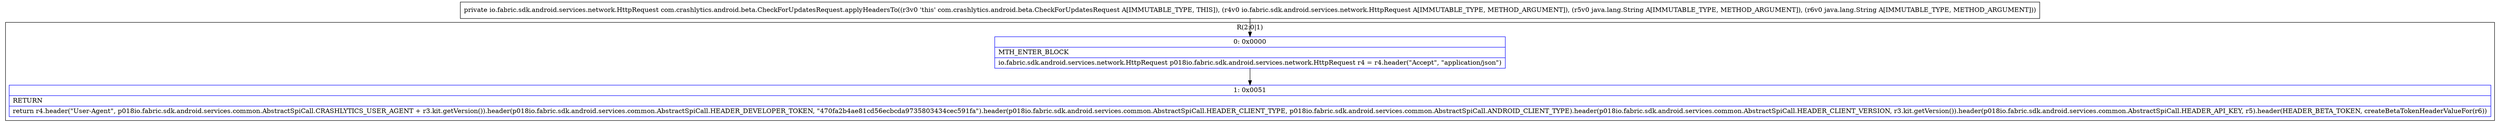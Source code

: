 digraph "CFG forcom.crashlytics.android.beta.CheckForUpdatesRequest.applyHeadersTo(Lio\/fabric\/sdk\/android\/services\/network\/HttpRequest;Ljava\/lang\/String;Ljava\/lang\/String;)Lio\/fabric\/sdk\/android\/services\/network\/HttpRequest;" {
subgraph cluster_Region_1841732230 {
label = "R(2:0|1)";
node [shape=record,color=blue];
Node_0 [shape=record,label="{0\:\ 0x0000|MTH_ENTER_BLOCK\l|io.fabric.sdk.android.services.network.HttpRequest p018io.fabric.sdk.android.services.network.HttpRequest r4 = r4.header(\"Accept\", \"application\/json\")\l}"];
Node_1 [shape=record,label="{1\:\ 0x0051|RETURN\l|return r4.header(\"User\-Agent\", p018io.fabric.sdk.android.services.common.AbstractSpiCall.CRASHLYTICS_USER_AGENT + r3.kit.getVersion()).header(p018io.fabric.sdk.android.services.common.AbstractSpiCall.HEADER_DEVELOPER_TOKEN, \"470fa2b4ae81cd56ecbcda9735803434cec591fa\").header(p018io.fabric.sdk.android.services.common.AbstractSpiCall.HEADER_CLIENT_TYPE, p018io.fabric.sdk.android.services.common.AbstractSpiCall.ANDROID_CLIENT_TYPE).header(p018io.fabric.sdk.android.services.common.AbstractSpiCall.HEADER_CLIENT_VERSION, r3.kit.getVersion()).header(p018io.fabric.sdk.android.services.common.AbstractSpiCall.HEADER_API_KEY, r5).header(HEADER_BETA_TOKEN, createBetaTokenHeaderValueFor(r6))\l}"];
}
MethodNode[shape=record,label="{private io.fabric.sdk.android.services.network.HttpRequest com.crashlytics.android.beta.CheckForUpdatesRequest.applyHeadersTo((r3v0 'this' com.crashlytics.android.beta.CheckForUpdatesRequest A[IMMUTABLE_TYPE, THIS]), (r4v0 io.fabric.sdk.android.services.network.HttpRequest A[IMMUTABLE_TYPE, METHOD_ARGUMENT]), (r5v0 java.lang.String A[IMMUTABLE_TYPE, METHOD_ARGUMENT]), (r6v0 java.lang.String A[IMMUTABLE_TYPE, METHOD_ARGUMENT])) }"];
MethodNode -> Node_0;
Node_0 -> Node_1;
}

